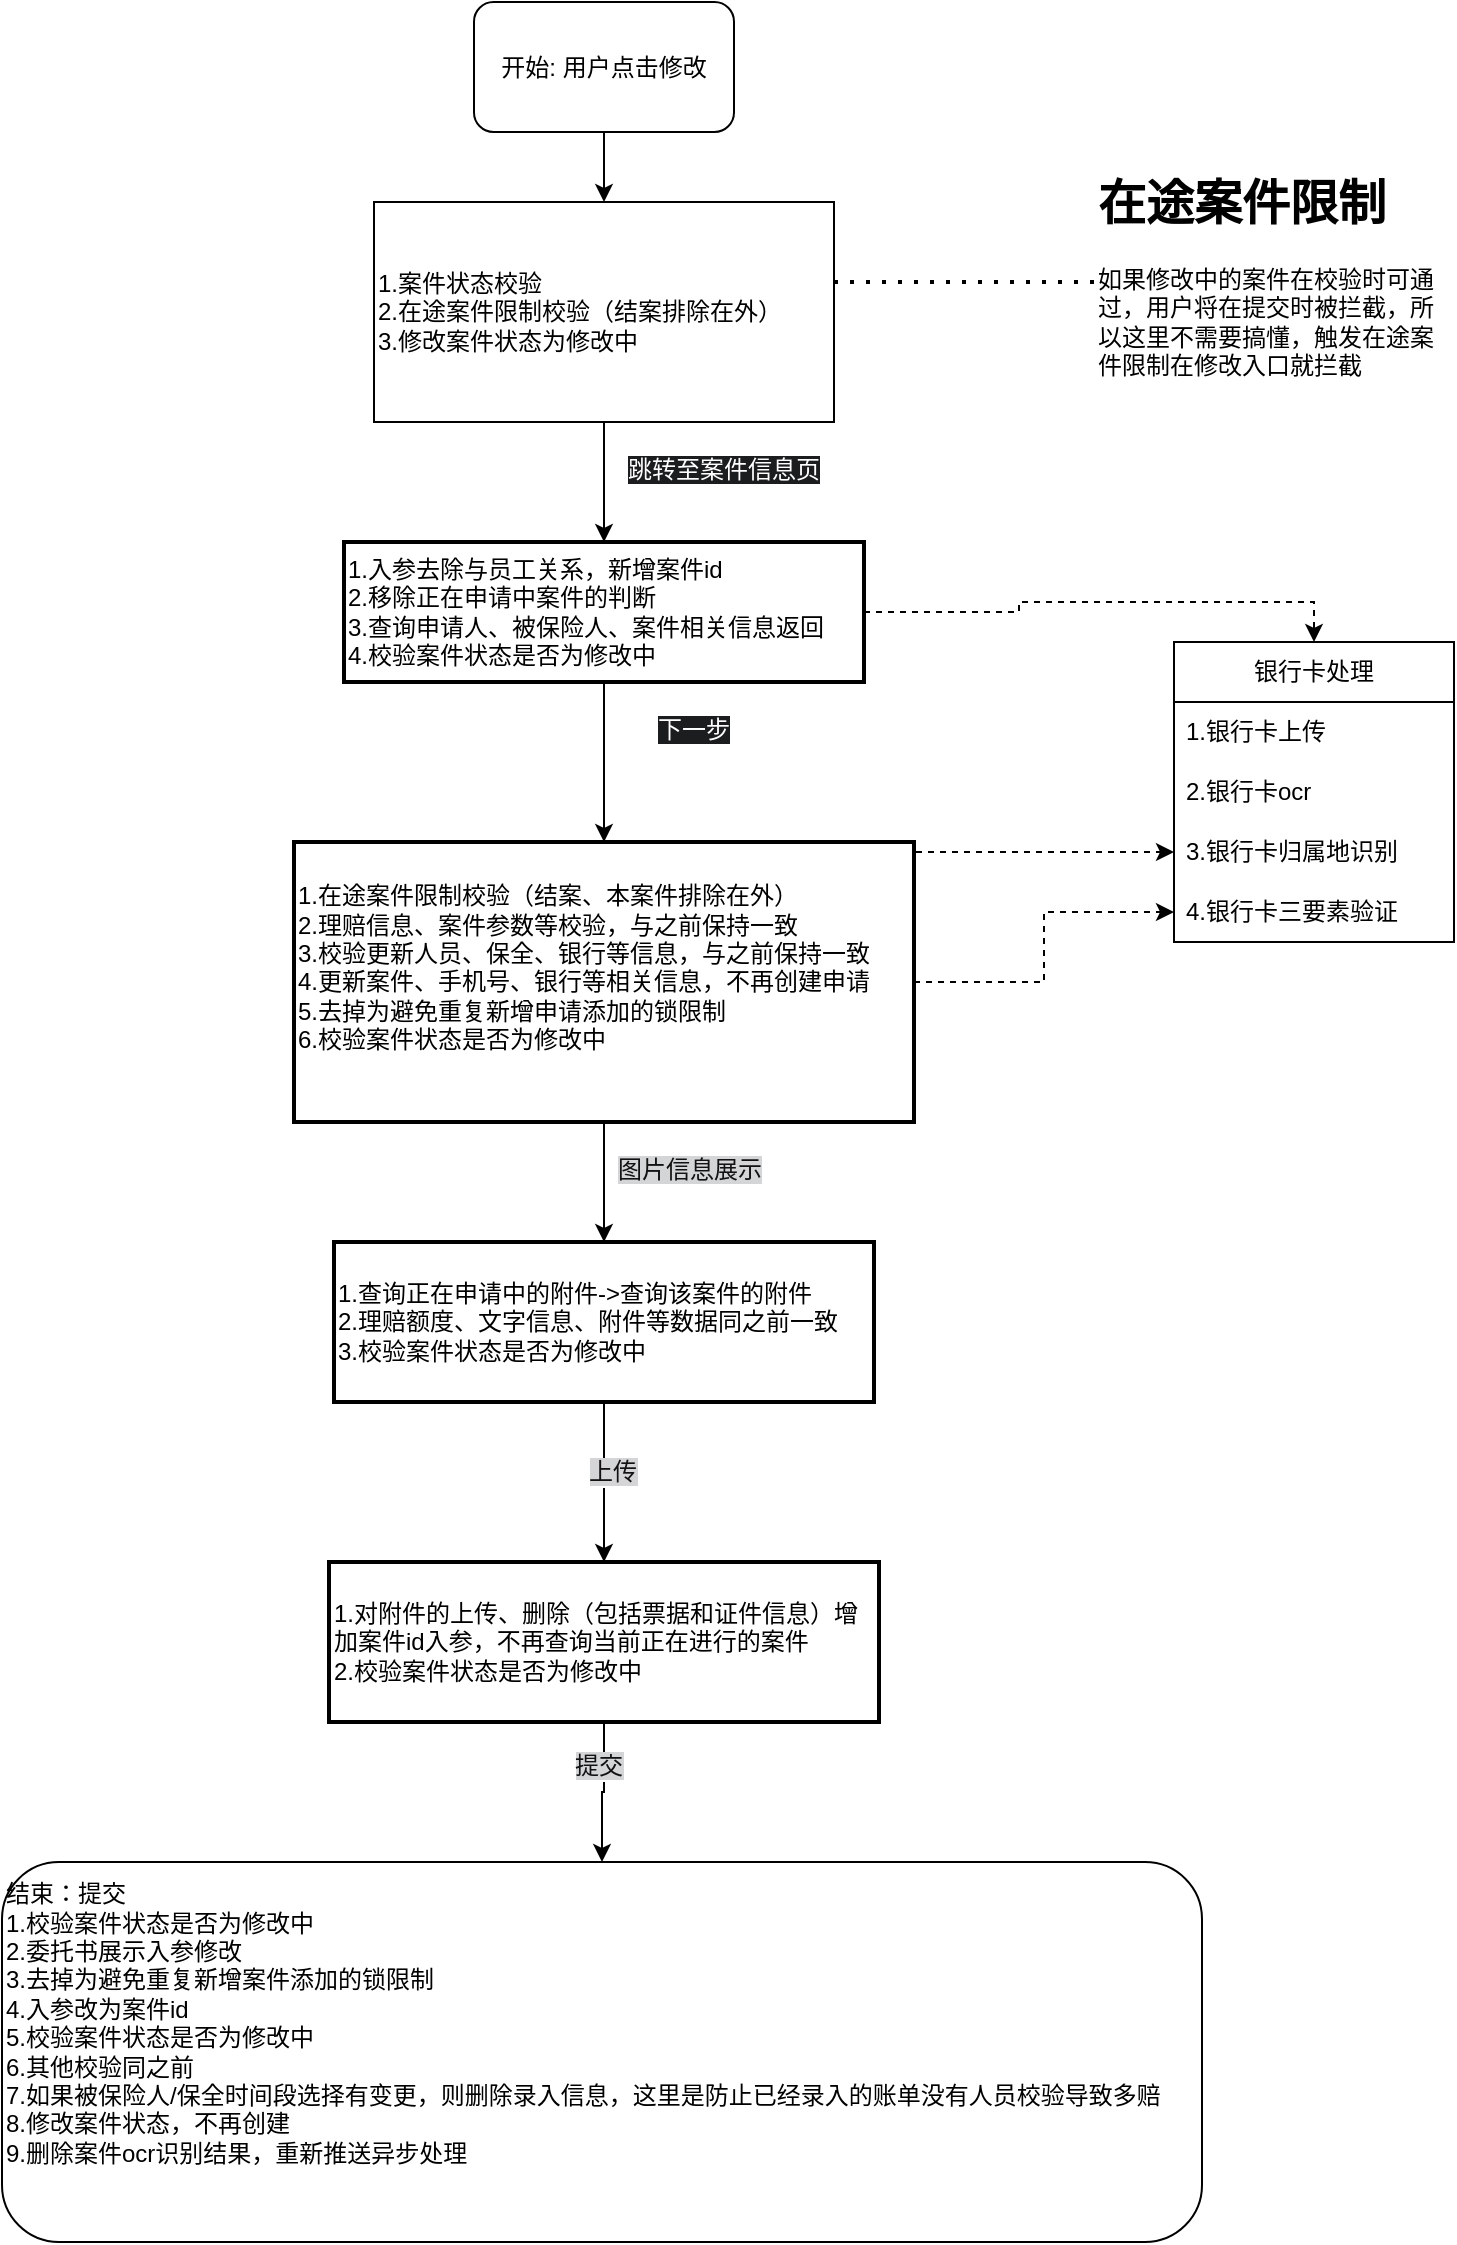 <mxfile version="28.2.7">
  <diagram name="第 1 页" id="vnDRVBkJC_8fptZvE_03">
    <mxGraphModel dx="2253" dy="743" grid="1" gridSize="10" guides="1" tooltips="1" connect="1" arrows="1" fold="1" page="1" pageScale="1" pageWidth="827" pageHeight="1169" math="0" shadow="0">
      <root>
        <mxCell id="0" />
        <mxCell id="1" parent="0" />
        <mxCell id="fgCw821Jq98GJ18Sdg1c-76" style="edgeStyle=orthogonalEdgeStyle;rounded=0;orthogonalLoop=1;jettySize=auto;html=1;exitX=1;exitY=0.5;exitDx=0;exitDy=0;entryX=0.5;entryY=0;entryDx=0;entryDy=0;dashed=1;align=left;fixDash=0;" parent="1" source="fgCw821Jq98GJ18Sdg1c-30" target="fgCw821Jq98GJ18Sdg1c-67" edge="1">
          <mxGeometry relative="1" as="geometry" />
        </mxCell>
        <mxCell id="bIE1BB9Tj__bHLa2t4ga-19" value="" style="edgeStyle=orthogonalEdgeStyle;rounded=0;orthogonalLoop=1;jettySize=auto;html=1;" edge="1" parent="1" source="fgCw821Jq98GJ18Sdg1c-30" target="fgCw821Jq98GJ18Sdg1c-34">
          <mxGeometry relative="1" as="geometry" />
        </mxCell>
        <mxCell id="fgCw821Jq98GJ18Sdg1c-30" value="1.入参去除与员工关系，新增案件id&#xa;2.移除正在申请中案件的判断&#xa;3.查询申请人、被保险人、案件相关信息返回&#xa;4.校验案件状态是否为修改中" style="whiteSpace=wrap;strokeWidth=2;align=left;fixDash=0;" parent="1" vertex="1">
          <mxGeometry x="-625" y="280" width="260" height="70" as="geometry" />
        </mxCell>
        <mxCell id="bIE1BB9Tj__bHLa2t4ga-16" value="" style="edgeStyle=orthogonalEdgeStyle;rounded=0;orthogonalLoop=1;jettySize=auto;html=1;" edge="1" parent="1" source="fgCw821Jq98GJ18Sdg1c-32" target="fgCw821Jq98GJ18Sdg1c-57">
          <mxGeometry relative="1" as="geometry" />
        </mxCell>
        <mxCell id="fgCw821Jq98GJ18Sdg1c-32" value="开始: 用户点击修改" style="rounded=1;whiteSpace=wrap;html=1;align=center;fixDash=0;" parent="1" vertex="1">
          <mxGeometry x="-560" y="10" width="130" height="65" as="geometry" />
        </mxCell>
        <mxCell id="fgCw821Jq98GJ18Sdg1c-43" value="" style="edgeStyle=orthogonalEdgeStyle;rounded=0;orthogonalLoop=1;jettySize=auto;html=1;align=left;fixDash=0;" parent="1" source="fgCw821Jq98GJ18Sdg1c-34" target="fgCw821Jq98GJ18Sdg1c-38" edge="1">
          <mxGeometry relative="1" as="geometry" />
        </mxCell>
        <mxCell id="fgCw821Jq98GJ18Sdg1c-77" style="edgeStyle=orthogonalEdgeStyle;rounded=0;orthogonalLoop=1;jettySize=auto;html=1;exitX=1;exitY=0.5;exitDx=0;exitDy=0;entryX=0;entryY=0.5;entryDx=0;entryDy=0;dashed=1;align=left;fixDash=0;" parent="1" source="fgCw821Jq98GJ18Sdg1c-34" target="fgCw821Jq98GJ18Sdg1c-74" edge="1">
          <mxGeometry relative="1" as="geometry">
            <Array as="points">
              <mxPoint x="-340" y="440" />
              <mxPoint x="-340" y="410" />
            </Array>
          </mxGeometry>
        </mxCell>
        <mxCell id="fgCw821Jq98GJ18Sdg1c-79" style="edgeStyle=orthogonalEdgeStyle;rounded=0;orthogonalLoop=1;jettySize=auto;html=1;entryX=0;entryY=0.5;entryDx=0;entryDy=0;dashed=1;align=left;fixDash=0;" parent="1" source="fgCw821Jq98GJ18Sdg1c-34" target="fgCw821Jq98GJ18Sdg1c-70" edge="1">
          <mxGeometry relative="1" as="geometry" />
        </mxCell>
        <mxCell id="fgCw821Jq98GJ18Sdg1c-34" value="1.在途案件限制校验（结案、本案件排除在外）&#xa;2.理赔信息、案件参数等校验，与之前保持一致&#xa;3.校验更新人员、保全、银行等信息，与之前保持一致&#xa;4.更新案件、手机号、银行等相关信息，不再创建申请&#xa;5.去掉为避免重复新增申请添加的锁限制&#xa;6.校验案件状态是否为修改中&#xa;" style="whiteSpace=wrap;strokeWidth=2;fontColor=light-dark(#000000,#FFFFFF);textShadow=0;align=left;fixDash=0;" parent="1" vertex="1">
          <mxGeometry x="-650" y="430" width="310" height="140" as="geometry" />
        </mxCell>
        <mxCell id="bIE1BB9Tj__bHLa2t4ga-7" value="" style="edgeStyle=orthogonalEdgeStyle;rounded=0;orthogonalLoop=1;jettySize=auto;html=1;align=left;fixDash=0;" edge="1" parent="1" source="fgCw821Jq98GJ18Sdg1c-38" target="bIE1BB9Tj__bHLa2t4ga-6">
          <mxGeometry relative="1" as="geometry" />
        </mxCell>
        <mxCell id="bIE1BB9Tj__bHLa2t4ga-23" value="&lt;span style=&quot;color: rgb(18, 18, 18); font-size: 12px; text-align: left; text-wrap-mode: wrap; background-color: rgb(211, 213, 214);&quot;&gt;上传&lt;/span&gt;" style="edgeLabel;html=1;align=center;verticalAlign=middle;resizable=0;points=[];" connectable="0" vertex="1" parent="bIE1BB9Tj__bHLa2t4ga-7">
          <mxGeometry x="-0.13" y="4" relative="1" as="geometry">
            <mxPoint as="offset" />
          </mxGeometry>
        </mxCell>
        <mxCell id="fgCw821Jq98GJ18Sdg1c-38" value="1.查询正在申请中的附件-&gt;查询该案件的附件&#xa;2.理赔额度、文字信息、附件等数据同之前一致&#xa;3.校验案件状态是否为修改中" style="whiteSpace=wrap;strokeWidth=2;align=left;fixDash=0;" parent="1" vertex="1">
          <mxGeometry x="-630" y="630" width="270" height="80" as="geometry" />
        </mxCell>
        <mxCell id="fgCw821Jq98GJ18Sdg1c-42" value="结束：提交&lt;br&gt;1.校验案件状态是否为修改中&lt;br&gt;2.委托书展示入参修改&lt;div&gt;3.去掉为避免重复新增案件添加的锁限制&lt;/div&gt;&lt;div&gt;4.入参改为案件id&lt;br&gt;5.校验案件状态是否为修改中&lt;/div&gt;&lt;div&gt;6.其他校验同之前&lt;/div&gt;&lt;div&gt;7.如果被保险人/保全时间段选择有变更，则删除录入信息，这里是防止已经录入的账单没有人员校验导致多赔&lt;/div&gt;&lt;div&gt;8.修改案件状态，不再创建&lt;br&gt;9.删除案件ocr识别结果，重新推送异步处理&lt;br&gt;&lt;br&gt;&lt;br&gt;&lt;/div&gt;" style="rounded=1;whiteSpace=wrap;html=1;align=left;fixDash=0;" parent="1" vertex="1">
          <mxGeometry x="-796" y="940" width="600" height="190" as="geometry" />
        </mxCell>
        <mxCell id="fgCw821Jq98GJ18Sdg1c-46" value="&lt;span style=&quot;color: rgb(255, 255, 255); font-family: Helvetica; font-size: 12px; font-style: normal; font-variant-ligatures: normal; font-variant-caps: normal; font-weight: 400; letter-spacing: normal; orphans: 2; text-indent: 0px; text-transform: none; widows: 2; word-spacing: 0px; -webkit-text-stroke-width: 0px; white-space: normal; background-color: rgb(27, 29, 30); text-decoration-thickness: initial; text-decoration-style: initial; text-decoration-color: initial; float: none; display: inline !important;&quot;&gt;跳转至案件信息页&lt;/span&gt;" style="text;whiteSpace=wrap;html=1;align=left;fixDash=0;" parent="1" vertex="1">
          <mxGeometry x="-485" y="230" width="120" height="30" as="geometry" />
        </mxCell>
        <mxCell id="fgCw821Jq98GJ18Sdg1c-52" value="&lt;span style=&quot;color: rgb(255, 255, 255); font-family: Helvetica; font-size: 12px; font-style: normal; font-variant-ligatures: normal; font-variant-caps: normal; font-weight: 400; letter-spacing: normal; orphans: 2; text-indent: 0px; text-transform: none; widows: 2; word-spacing: 0px; -webkit-text-stroke-width: 0px; white-space: normal; background-color: rgb(27, 29, 30); text-decoration-thickness: initial; text-decoration-style: initial; text-decoration-color: initial; float: none; display: inline !important;&quot;&gt;下一步&lt;/span&gt;" style="text;whiteSpace=wrap;html=1;align=left;fixDash=0;" parent="1" vertex="1">
          <mxGeometry x="-470" y="360" width="60" height="30" as="geometry" />
        </mxCell>
        <mxCell id="bIE1BB9Tj__bHLa2t4ga-17" value="" style="edgeStyle=orthogonalEdgeStyle;rounded=0;orthogonalLoop=1;jettySize=auto;html=1;" edge="1" parent="1" source="fgCw821Jq98GJ18Sdg1c-57" target="fgCw821Jq98GJ18Sdg1c-30">
          <mxGeometry relative="1" as="geometry" />
        </mxCell>
        <mxCell id="fgCw821Jq98GJ18Sdg1c-57" value="&lt;br&gt;&lt;div&gt;1.案件状态校验&lt;br&gt;2.&lt;span style=&quot;background-color: transparent; color: light-dark(rgb(0, 0, 0), rgb(255, 255, 255));&quot;&gt;在途案件限制校验（结案排除在外）&lt;/span&gt;&lt;/div&gt;&lt;div&gt;&lt;span style=&quot;background-color: transparent; color: light-dark(rgb(0, 0, 0), rgb(255, 255, 255));&quot;&gt;3.&lt;/span&gt;&lt;span style=&quot;background-color: transparent; color: light-dark(rgb(0, 0, 0), rgb(255, 255, 255));&quot;&gt;修改案件状态为修改中&lt;/span&gt;&lt;/div&gt;&lt;div style=&quot;padding: 0px; margin: 0px;&quot;&gt;&lt;br style=&quot;padding: 0px; margin: 0px;&quot;&gt;&lt;/div&gt;" style="rounded=0;whiteSpace=wrap;html=1;align=left;fixDash=0;" parent="1" vertex="1">
          <mxGeometry x="-610" y="110" width="230" height="110" as="geometry" />
        </mxCell>
        <mxCell id="fgCw821Jq98GJ18Sdg1c-62" value="" style="endArrow=none;dashed=1;html=1;dashPattern=1 3;strokeWidth=2;rounded=0;exitX=0;exitY=0.5;exitDx=0;exitDy=0;align=left;fixDash=0;" parent="1" edge="1" source="fgCw821Jq98GJ18Sdg1c-64">
          <mxGeometry width="50" height="50" relative="1" as="geometry">
            <mxPoint x="-780" y="230" as="sourcePoint" />
            <mxPoint x="-380" y="150" as="targetPoint" />
          </mxGeometry>
        </mxCell>
        <mxCell id="fgCw821Jq98GJ18Sdg1c-64" value="&lt;h1 style=&quot;margin-top: 0px;&quot;&gt;在途案件限制&lt;/h1&gt;&lt;p&gt;如果修改中的案件在校验时可通过，用户将在提交时被拦截，所以这里不需要搞懂，触发在途案件限制在修改入口就拦截&lt;/p&gt;" style="text;html=1;whiteSpace=wrap;overflow=hidden;rounded=0;align=left;fixDash=0;" parent="1" vertex="1">
          <mxGeometry x="-250" y="90" width="170" height="120" as="geometry" />
        </mxCell>
        <mxCell id="fgCw821Jq98GJ18Sdg1c-67" value="银行卡处理" style="swimlane;fontStyle=0;childLayout=stackLayout;horizontal=1;startSize=30;horizontalStack=0;resizeParent=1;resizeParentMax=0;resizeLast=0;collapsible=1;marginBottom=0;whiteSpace=wrap;html=1;align=center;fixDash=0;" parent="1" vertex="1">
          <mxGeometry x="-210" y="330" width="140" height="150" as="geometry" />
        </mxCell>
        <mxCell id="fgCw821Jq98GJ18Sdg1c-68" value="1.银行卡上传" style="text;strokeColor=none;fillColor=none;align=left;verticalAlign=middle;spacingLeft=4;spacingRight=4;overflow=hidden;points=[[0,0.5],[1,0.5]];portConstraint=eastwest;rotatable=0;whiteSpace=wrap;html=1;fixDash=0;" parent="fgCw821Jq98GJ18Sdg1c-67" vertex="1">
          <mxGeometry y="30" width="140" height="30" as="geometry" />
        </mxCell>
        <mxCell id="fgCw821Jq98GJ18Sdg1c-69" value="2.银行卡ocr" style="text;strokeColor=none;fillColor=none;align=left;verticalAlign=middle;spacingLeft=4;spacingRight=4;overflow=hidden;points=[[0,0.5],[1,0.5]];portConstraint=eastwest;rotatable=0;whiteSpace=wrap;html=1;fixDash=0;" parent="fgCw821Jq98GJ18Sdg1c-67" vertex="1">
          <mxGeometry y="60" width="140" height="30" as="geometry" />
        </mxCell>
        <mxCell id="fgCw821Jq98GJ18Sdg1c-74" value="3.银行卡归属地识别" style="text;strokeColor=none;fillColor=none;align=left;verticalAlign=middle;spacingLeft=4;spacingRight=4;overflow=hidden;points=[[0,0.5],[1,0.5]];portConstraint=eastwest;rotatable=0;whiteSpace=wrap;html=1;fixDash=0;" parent="fgCw821Jq98GJ18Sdg1c-67" vertex="1">
          <mxGeometry y="90" width="140" height="30" as="geometry" />
        </mxCell>
        <mxCell id="fgCw821Jq98GJ18Sdg1c-70" value="4.银行卡三要素验证" style="text;strokeColor=none;fillColor=none;align=left;verticalAlign=middle;spacingLeft=4;spacingRight=4;overflow=hidden;points=[[0,0.5],[1,0.5]];portConstraint=eastwest;rotatable=0;whiteSpace=wrap;html=1;fixDash=0;" parent="fgCw821Jq98GJ18Sdg1c-67" vertex="1">
          <mxGeometry y="120" width="140" height="30" as="geometry" />
        </mxCell>
        <mxCell id="bIE1BB9Tj__bHLa2t4ga-1" value="&lt;div style=&quot;&quot;&gt;&lt;font color=&quot;#121212&quot;&gt;&lt;span style=&quot;background-color: rgb(211, 213, 214);&quot;&gt;图片信息展示&lt;/span&gt;&lt;/font&gt;&lt;/div&gt;" style="text;whiteSpace=wrap;html=1;align=left;fixDash=0;" vertex="1" parent="1">
          <mxGeometry x="-490" y="580" width="100" height="30" as="geometry" />
        </mxCell>
        <mxCell id="bIE1BB9Tj__bHLa2t4ga-10" value="" style="edgeStyle=orthogonalEdgeStyle;rounded=0;orthogonalLoop=1;jettySize=auto;html=1;align=left;fixDash=0;" edge="1" parent="1" source="bIE1BB9Tj__bHLa2t4ga-6" target="fgCw821Jq98GJ18Sdg1c-42">
          <mxGeometry relative="1" as="geometry" />
        </mxCell>
        <mxCell id="bIE1BB9Tj__bHLa2t4ga-22" value="&lt;span style=&quot;color: rgb(18, 18, 18); font-size: 12px; text-align: left; text-wrap-mode: wrap; background-color: rgb(211, 213, 214);&quot;&gt;提交&lt;/span&gt;" style="edgeLabel;html=1;align=center;verticalAlign=middle;resizable=0;points=[];" connectable="0" vertex="1" parent="bIE1BB9Tj__bHLa2t4ga-10">
          <mxGeometry x="-0.385" y="-3" relative="1" as="geometry">
            <mxPoint as="offset" />
          </mxGeometry>
        </mxCell>
        <mxCell id="bIE1BB9Tj__bHLa2t4ga-6" value="1.对附件的上传、删除（包括票据和证件信息）增加案件id入参，不再查询当前正在进行的案件&lt;br&gt;2.校验案件状态是否为修改中" style="whiteSpace=wrap;html=1;strokeWidth=2;align=left;fixDash=0;" vertex="1" parent="1">
          <mxGeometry x="-632.5" y="790" width="275" height="80" as="geometry" />
        </mxCell>
      </root>
    </mxGraphModel>
  </diagram>
</mxfile>

